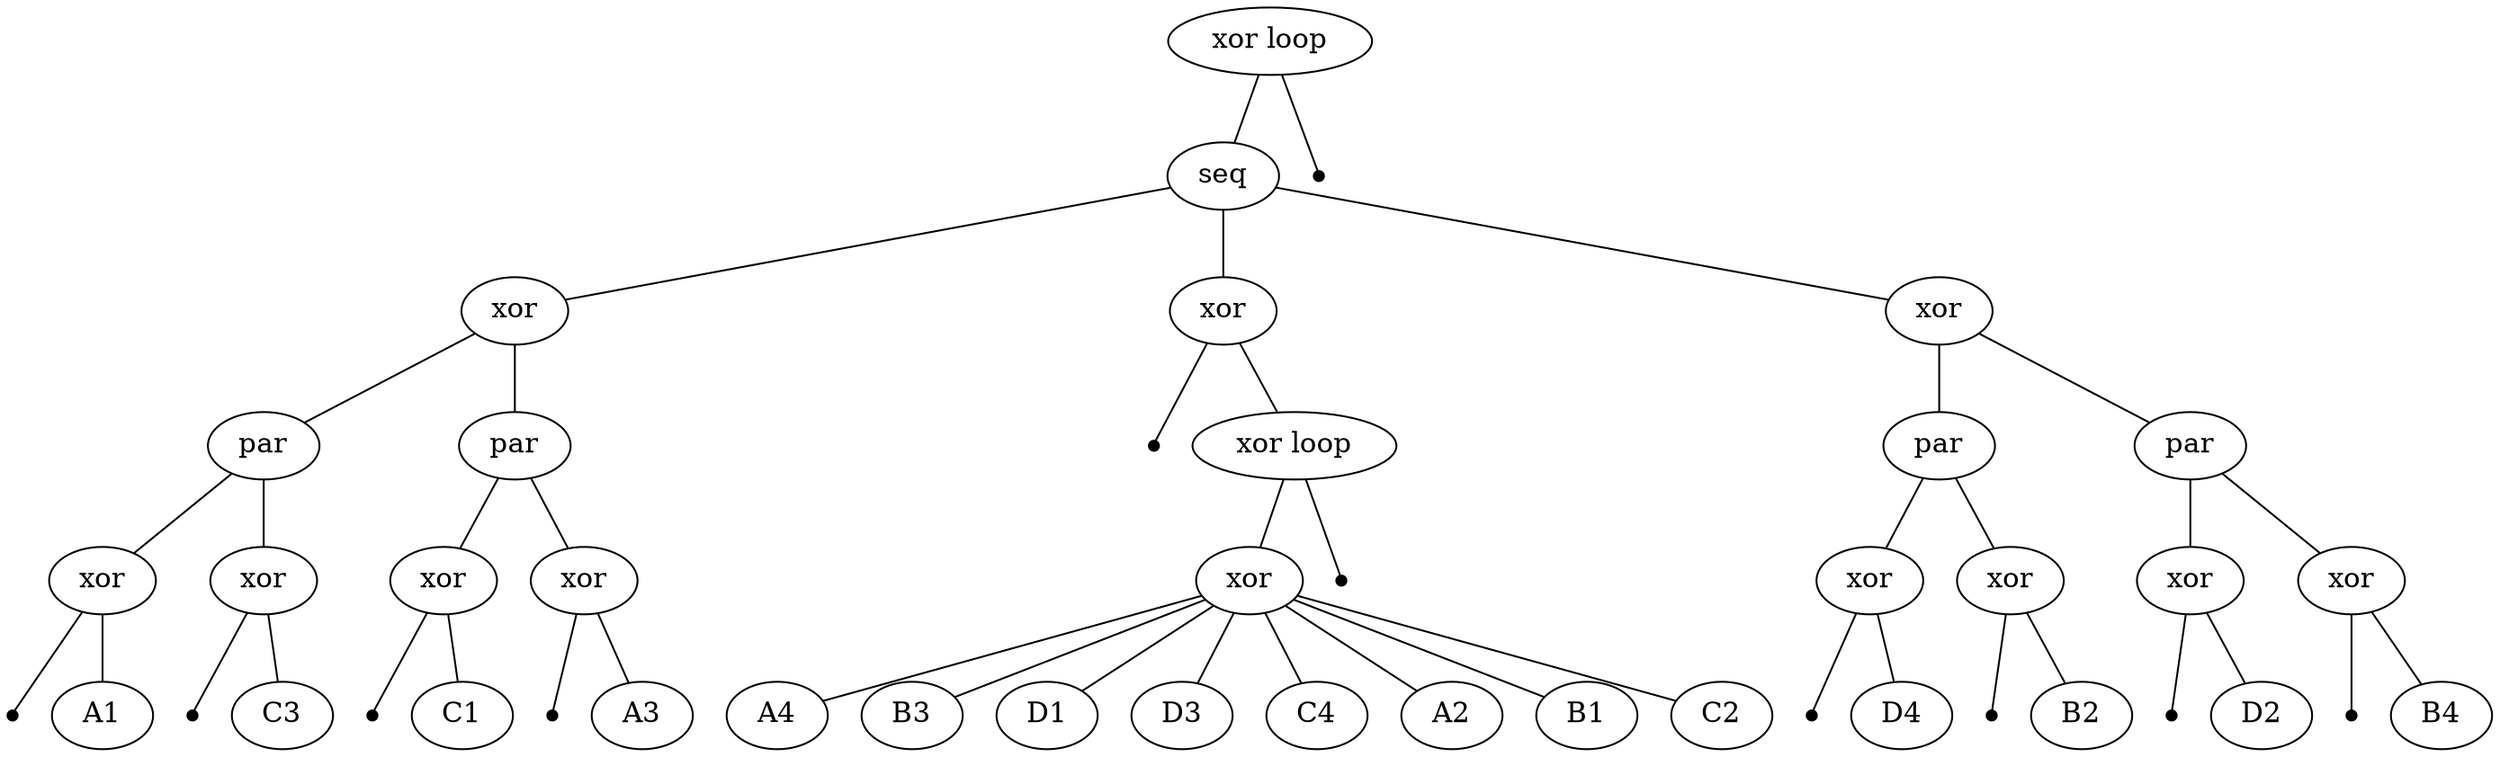 graph pt {
	graph [bgcolor=white]
	node [fixedsize=false shape=ellipse]
	5103939024 [label="xor loop" color=black fontcolor=black fontsize=15]
	5103939472 [label=seq color=black fontcolor=black fontsize=15]
	5104001360 [label=xor color=black fontcolor=black fontsize=15]
	5104001744 [label=par color=black fontcolor=black fontsize=15]
	5104002128 [label=xor color=black fontcolor=black fontsize=15]
	5104002448 [label=tau fillcolor=black fontsize=15 shape=point style=filled width=0.075]
	5104002128 -- 5104002448 [dirType=none]
	5104002576 [label=A1 color=black fontcolor=black fontsize=15]
	5104002128 -- 5104002576 [dirType=none]
	5104001744 -- 5104002128 [dirType=none]
	5104002256 [label=xor color=black fontcolor=black fontsize=15]
	5104002832 [label=tau fillcolor=black fontsize=15 shape=point style=filled width=0.075]
	5104002256 -- 5104002832 [dirType=none]
	5104002960 [label=C3 color=black fontcolor=black fontsize=15]
	5104002256 -- 5104002960 [dirType=none]
	5104001744 -- 5104002256 [dirType=none]
	5104001360 -- 5104001744 [dirType=none]
	5104001808 [label=par color=black fontcolor=black fontsize=15]
	5104003024 [label=xor color=black fontcolor=black fontsize=15]
	5104003344 [label=tau fillcolor=black fontsize=15 shape=point style=filled width=0.075]
	5104003024 -- 5104003344 [dirType=none]
	5104003472 [label=C1 color=black fontcolor=black fontsize=15]
	5104003024 -- 5104003472 [dirType=none]
	5104001808 -- 5104003024 [dirType=none]
	5104003152 [label=xor color=black fontcolor=black fontsize=15]
	5104003728 [label=tau fillcolor=black fontsize=15 shape=point style=filled width=0.075]
	5104003152 -- 5104003728 [dirType=none]
	5104003856 [label=A3 color=black fontcolor=black fontsize=15]
	5104003152 -- 5104003856 [dirType=none]
	5104001808 -- 5104003152 [dirType=none]
	5104001360 -- 5104001808 [dirType=none]
	5103939472 -- 5104001360 [dirType=none]
	5104001424 [label=xor color=black fontcolor=black fontsize=15]
	5104003216 [label=tau fillcolor=black fontsize=15 shape=point style=filled width=0.075]
	5104001424 -- 5104003216 [dirType=none]
	5104003600 [label="xor loop" color=black fontcolor=black fontsize=15]
	5104004176 [label=xor color=black fontcolor=black fontsize=15]
	5104004496 [label=A4 color=black fontcolor=black fontsize=15]
	5104004176 -- 5104004496 [dirType=none]
	5104004624 [label=B3 color=black fontcolor=black fontsize=15]
	5104004176 -- 5104004624 [dirType=none]
	5104004752 [label=D1 color=black fontcolor=black fontsize=15]
	5104004176 -- 5104004752 [dirType=none]
	5104004880 [label=D3 color=black fontcolor=black fontsize=15]
	5104004176 -- 5104004880 [dirType=none]
	5104005008 [label=C4 color=black fontcolor=black fontsize=15]
	5104004176 -- 5104005008 [dirType=none]
	5104017552 [label=A2 color=black fontcolor=black fontsize=15]
	5104004176 -- 5104017552 [dirType=none]
	5104017680 [label=B1 color=black fontcolor=black fontsize=15]
	5104004176 -- 5104017680 [dirType=none]
	5104017808 [label=C2 color=black fontcolor=black fontsize=15]
	5104004176 -- 5104017808 [dirType=none]
	5104003600 -- 5104004176 [dirType=none]
	5104005072 [label=tau fillcolor=black fontsize=15 shape=point style=filled width=0.075]
	5104003600 -- 5104005072 [dirType=none]
	5104001424 -- 5104003600 [dirType=none]
	5103939472 -- 5104001424 [dirType=none]
	5104002000 [label=xor color=black fontcolor=black fontsize=15]
	5104004304 [label=par color=black fontcolor=black fontsize=15]
	5104018128 [label=xor color=black fontcolor=black fontsize=15]
	5104018448 [label=tau fillcolor=black fontsize=15 shape=point style=filled width=0.075]
	5104018128 -- 5104018448 [dirType=none]
	5104018576 [label=D4 color=black fontcolor=black fontsize=15]
	5104018128 -- 5104018576 [dirType=none]
	5104004304 -- 5104018128 [dirType=none]
	5104018256 [label=xor color=black fontcolor=black fontsize=15]
	5104018832 [label=tau fillcolor=black fontsize=15 shape=point style=filled width=0.075]
	5104018256 -- 5104018832 [dirType=none]
	5104018960 [label=B2 color=black fontcolor=black fontsize=15]
	5104018256 -- 5104018960 [dirType=none]
	5104004304 -- 5104018256 [dirType=none]
	5104002000 -- 5104004304 [dirType=none]
	5104017936 [label=par color=black fontcolor=black fontsize=15]
	5104019024 [label=xor color=black fontcolor=black fontsize=15]
	5104019344 [label=tau fillcolor=black fontsize=15 shape=point style=filled width=0.075]
	5104019024 -- 5104019344 [dirType=none]
	5104019472 [label=D2 color=black fontcolor=black fontsize=15]
	5104019024 -- 5104019472 [dirType=none]
	5104017936 -- 5104019024 [dirType=none]
	5104019152 [label=xor color=black fontcolor=black fontsize=15]
	5104019728 [label=tau fillcolor=black fontsize=15 shape=point style=filled width=0.075]
	5104019152 -- 5104019728 [dirType=none]
	5104019856 [label=B4 color=black fontcolor=black fontsize=15]
	5104019152 -- 5104019856 [dirType=none]
	5104017936 -- 5104019152 [dirType=none]
	5104002000 -- 5104017936 [dirType=none]
	5103939472 -- 5104002000 [dirType=none]
	5103939024 -- 5103939472 [dirType=none]
	5104001232 [label=tau fillcolor=black fontsize=15 shape=point style=filled width=0.075]
	5103939024 -- 5104001232 [dirType=none]
	overlap=false
	splines=false
}
